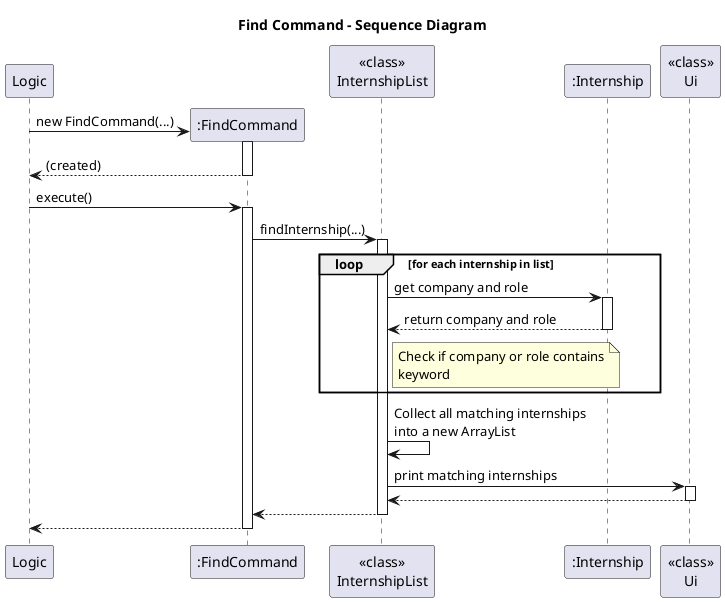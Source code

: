 @startuml
title Find Command - Sequence Diagram

participant Logic
participant ":FindCommand" as FC
participant "<<class>>\nInternshipList" as IL
participant ":Internship" as IN
participant "<<class>>\nUi" as Ui

Logic -> FC**: new FindCommand(...)
activate FC
return (created)

Logic -> FC: execute()
activate FC

FC -> IL: findInternship(...)
activate IL

loop for each internship in list
    IL -> IN: get company and role
    activate IN
    IN --> IL: return company and role
    deactivate IN
    note right of IL: Check if company or role contains\nkeyword
end

IL -> IL: Collect all matching internships\ninto a new ArrayList

IL -> Ui: print matching internships
activate Ui
Ui --> IL
deactivate Ui

IL --> FC
deactivate IL

FC --> Logic
deactivate FC

@enduml
